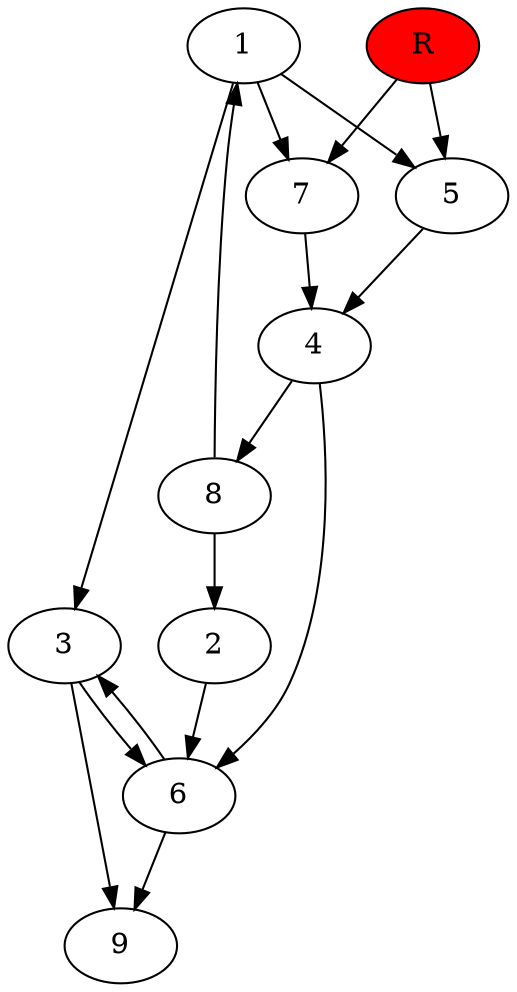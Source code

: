 digraph prb7582 {
	1
	2
	3
	4
	5
	6
	7
	8
	R [fillcolor="#ff0000" style=filled]
	1 -> 3
	1 -> 5
	1 -> 7
	2 -> 6
	3 -> 6
	3 -> 9
	4 -> 6
	4 -> 8
	5 -> 4
	6 -> 3
	6 -> 9
	7 -> 4
	8 -> 1
	8 -> 2
	R -> 5
	R -> 7
}
